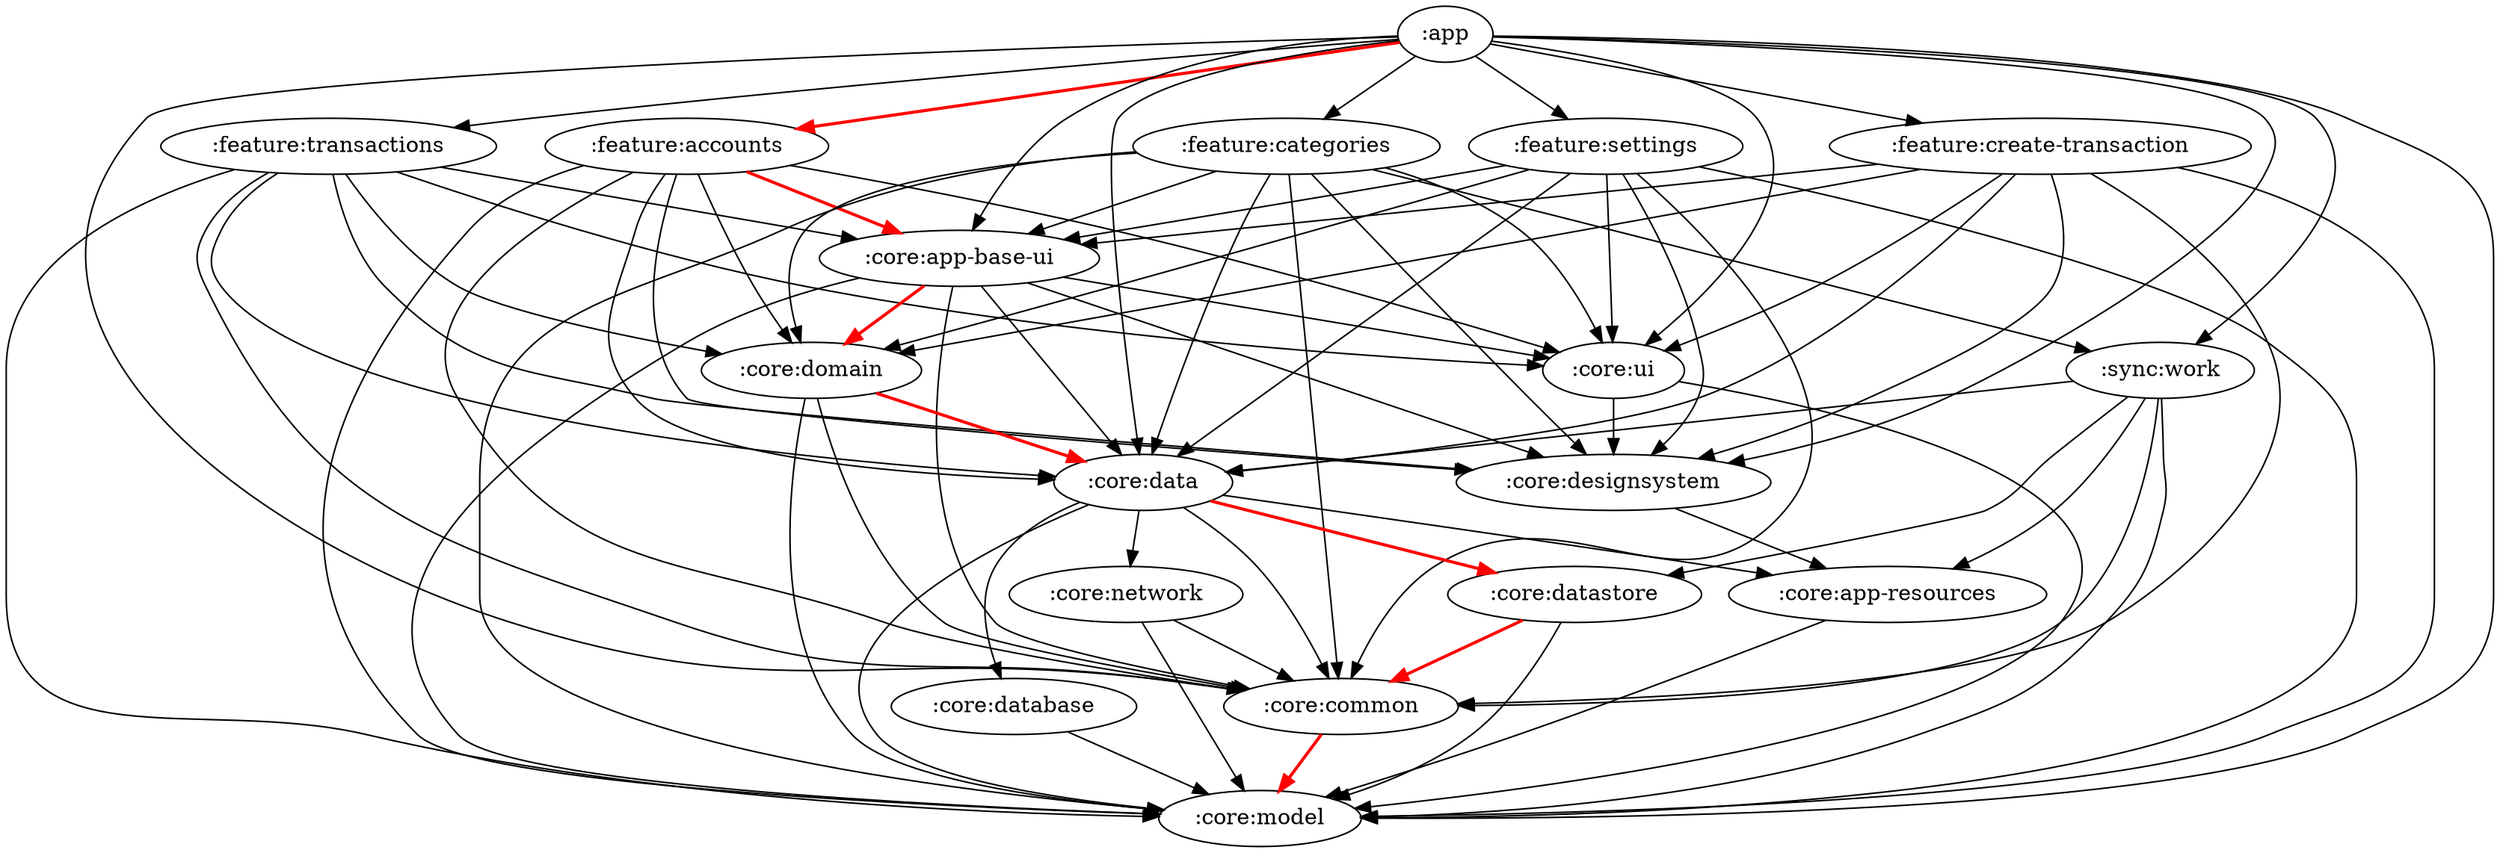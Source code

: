 digraph G {
    ":app" -> ":feature:accounts" [color = red style = bold]
    ":app" -> ":feature:transactions"
    ":app" -> ":feature:categories"
    ":app" -> ":feature:settings"
    ":app" -> ":feature:create-transaction"
    ":app" -> ":core:app-base-ui"
    ":app" -> ":core:common"
    ":app" -> ":core:data"
    ":app" -> ":core:model"
    ":app" -> ":core:designsystem"
    ":app" -> ":core:ui"
    ":app" -> ":sync:work"
    ":feature:accounts" -> ":core:model"
    ":feature:accounts" -> ":core:ui"
    ":feature:accounts" -> ":core:designsystem"
    ":feature:accounts" -> ":core:data"
    ":feature:accounts" -> ":core:common"
    ":feature:accounts" -> ":core:domain"
    ":feature:accounts" -> ":core:app-base-ui" [color = red style = bold]
    ":feature:transactions" -> ":core:model"
    ":feature:transactions" -> ":core:ui"
    ":feature:transactions" -> ":core:designsystem"
    ":feature:transactions" -> ":core:data"
    ":feature:transactions" -> ":core:common"
    ":feature:transactions" -> ":core:domain"
    ":feature:transactions" -> ":core:app-base-ui"
    ":feature:categories" -> ":core:model"
    ":feature:categories" -> ":core:ui"
    ":feature:categories" -> ":core:designsystem"
    ":feature:categories" -> ":core:data"
    ":feature:categories" -> ":core:common"
    ":feature:categories" -> ":core:domain"
    ":feature:categories" -> ":core:app-base-ui"
    ":feature:categories" -> ":sync:work"
    ":feature:settings" -> ":core:model"
    ":feature:settings" -> ":core:ui"
    ":feature:settings" -> ":core:designsystem"
    ":feature:settings" -> ":core:data"
    ":feature:settings" -> ":core:common"
    ":feature:settings" -> ":core:domain"
    ":feature:settings" -> ":core:app-base-ui"
    ":feature:create-transaction" -> ":core:model"
    ":feature:create-transaction" -> ":core:ui"
    ":feature:create-transaction" -> ":core:designsystem"
    ":feature:create-transaction" -> ":core:data"
    ":feature:create-transaction" -> ":core:common"
    ":feature:create-transaction" -> ":core:domain"
    ":feature:create-transaction" -> ":core:app-base-ui"
    ":core:app-base-ui" -> ":core:data"
    ":core:app-base-ui" -> ":core:domain" [color = red style = bold]
    ":core:app-base-ui" -> ":core:common"
    ":core:app-base-ui" -> ":core:ui"
    ":core:app-base-ui" -> ":core:model"
    ":core:app-base-ui" -> ":core:designsystem"
    ":core:common" -> ":core:model" [color = red style = bold]
    ":core:data" -> ":core:app-resources"
    ":core:data" -> ":core:common"
    ":core:data" -> ":core:database"
    ":core:data" -> ":core:datastore" [color = red style = bold]
    ":core:data" -> ":core:model"
    ":core:data" -> ":core:network"
    ":core:designsystem" -> ":core:app-resources"
    ":core:ui" -> ":core:designsystem"
    ":core:ui" -> ":core:model"
    ":sync:work" -> ":core:app-resources"
    ":sync:work" -> ":core:common"
    ":sync:work" -> ":core:data"
    ":sync:work" -> ":core:datastore"
    ":sync:work" -> ":core:model"
    ":core:domain" -> ":core:data" [color = red style = bold]
    ":core:domain" -> ":core:common"
    ":core:domain" -> ":core:model"
    ":core:app-resources" -> ":core:model"
    ":core:database" -> ":core:model"
    ":core:datastore" -> ":core:common" [color = red style = bold]
    ":core:datastore" -> ":core:model"
    ":core:network" -> ":core:common"
    ":core:network" -> ":core:model"
}